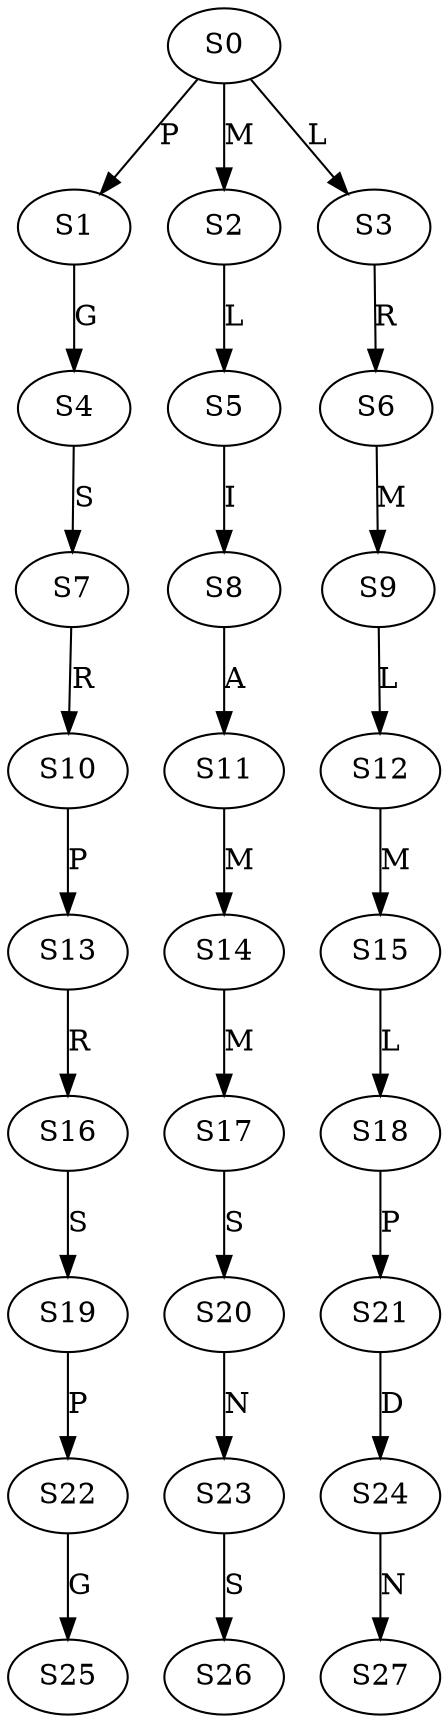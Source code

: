 strict digraph  {
	S0 -> S1 [ label = P ];
	S0 -> S2 [ label = M ];
	S0 -> S3 [ label = L ];
	S1 -> S4 [ label = G ];
	S2 -> S5 [ label = L ];
	S3 -> S6 [ label = R ];
	S4 -> S7 [ label = S ];
	S5 -> S8 [ label = I ];
	S6 -> S9 [ label = M ];
	S7 -> S10 [ label = R ];
	S8 -> S11 [ label = A ];
	S9 -> S12 [ label = L ];
	S10 -> S13 [ label = P ];
	S11 -> S14 [ label = M ];
	S12 -> S15 [ label = M ];
	S13 -> S16 [ label = R ];
	S14 -> S17 [ label = M ];
	S15 -> S18 [ label = L ];
	S16 -> S19 [ label = S ];
	S17 -> S20 [ label = S ];
	S18 -> S21 [ label = P ];
	S19 -> S22 [ label = P ];
	S20 -> S23 [ label = N ];
	S21 -> S24 [ label = D ];
	S22 -> S25 [ label = G ];
	S23 -> S26 [ label = S ];
	S24 -> S27 [ label = N ];
}
